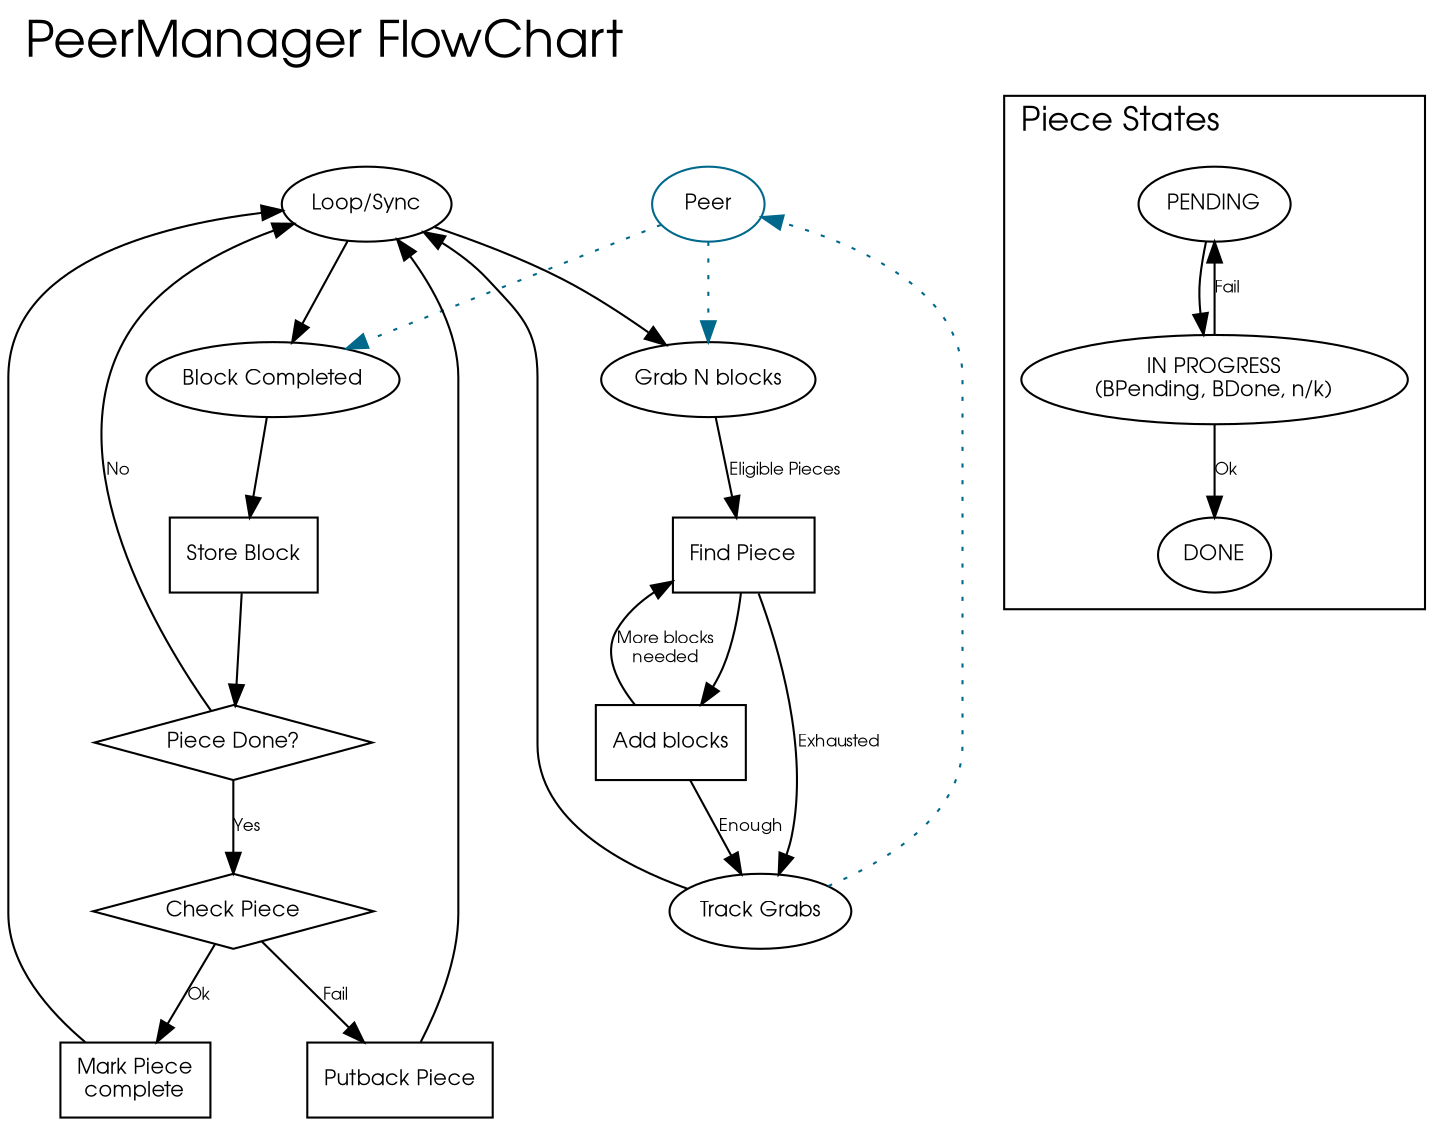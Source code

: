 digraph {
	node [fontname="URW Gothic L",fontsize=10];
	edge [fontname="URW Gothic L",fontsize=8];

	labeljust = l;
	labelloc = t;

	fontsize = 24;
	fontname="URW Gothic L";
	label = "PeerManager FlowChart";


	// External communication
	{ rank=same;
	  peer [label="Peer", shape=ellipse,color=deepskyblue4];
	  loop [label="Loop/Sync"];
        }

	peer -> grab [style=dotted,color=deepskyblue4];
	trackb -> peer [style=dotted,color=deepskyblue4];
	peer -> blockc [style=dotted,color=deepskyblue4];

	node [shape=box];

	grab [label="Grab N blocks"];
	findp [label="Find Piece"];
	addb [label="Add blocks"];
	trackb [label="Track Grabs"];

	blockc [label="Block Completed"];
	storeb [label="Store Block"];
	pieced [label="Piece Done?", shape=diamond];
	checkp [label="Check Piece", shape=diamond];
	markc  [label="Mark Piece\ncomplete"];
	putbackp [label="Putback Piece"];

	loop -> blockc;
	blockc -> storeb;
	storeb -> pieced;
	pieced -> loop [label="No"];
	pieced -> checkp [label="Yes"];
	checkp -> markc [label="Ok"];
	markc -> loop;
	checkp -> putbackp [label="Fail"];
	putbackp -> loop;

	loop -> grab;
	grab -> findp [label="Eligible Pieces"];
	findp -> addb;
	findp -> trackb [label="Exhausted"];
	addb -> findp [label="More blocks\nneeded"];
	addb -> trackb [label="Enough"];
	trackb -> loop;

	subgraph cluster_piece_state {
		 fontsize = 16;
		 label = "Piece States";

		 node [shape=ellipse];
		 pending [label="PENDING"];
		 in_progress [label="IN PROGRESS\n(BPending, BDone, n/k)"];
		 done [label="DONE"];

		 pending -> in_progress;
		 in_progress -> pending [label="Fail"];
		 in_progress -> done [label="Ok"];

	}
}